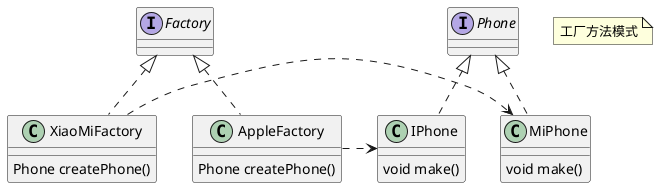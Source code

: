 @startuml
'https://plantuml.com/class-diagram
note as factoryMethod
工厂方法模式
end note

interface Phone
class IPhone {
    void make()
}

class MiPhone {
    void make()
}
Phone <|.. MiPhone
Phone <|.. IPhone

interface Factory
class XiaoMiFactory {
    Phone createPhone()
}
class AppleFactory {
    Phone createPhone()
}
Factory <|.. XiaoMiFactory
Factory <|.. AppleFactory

MiPhone <..left XiaoMiFactory
IPhone <..left AppleFactory

@enduml